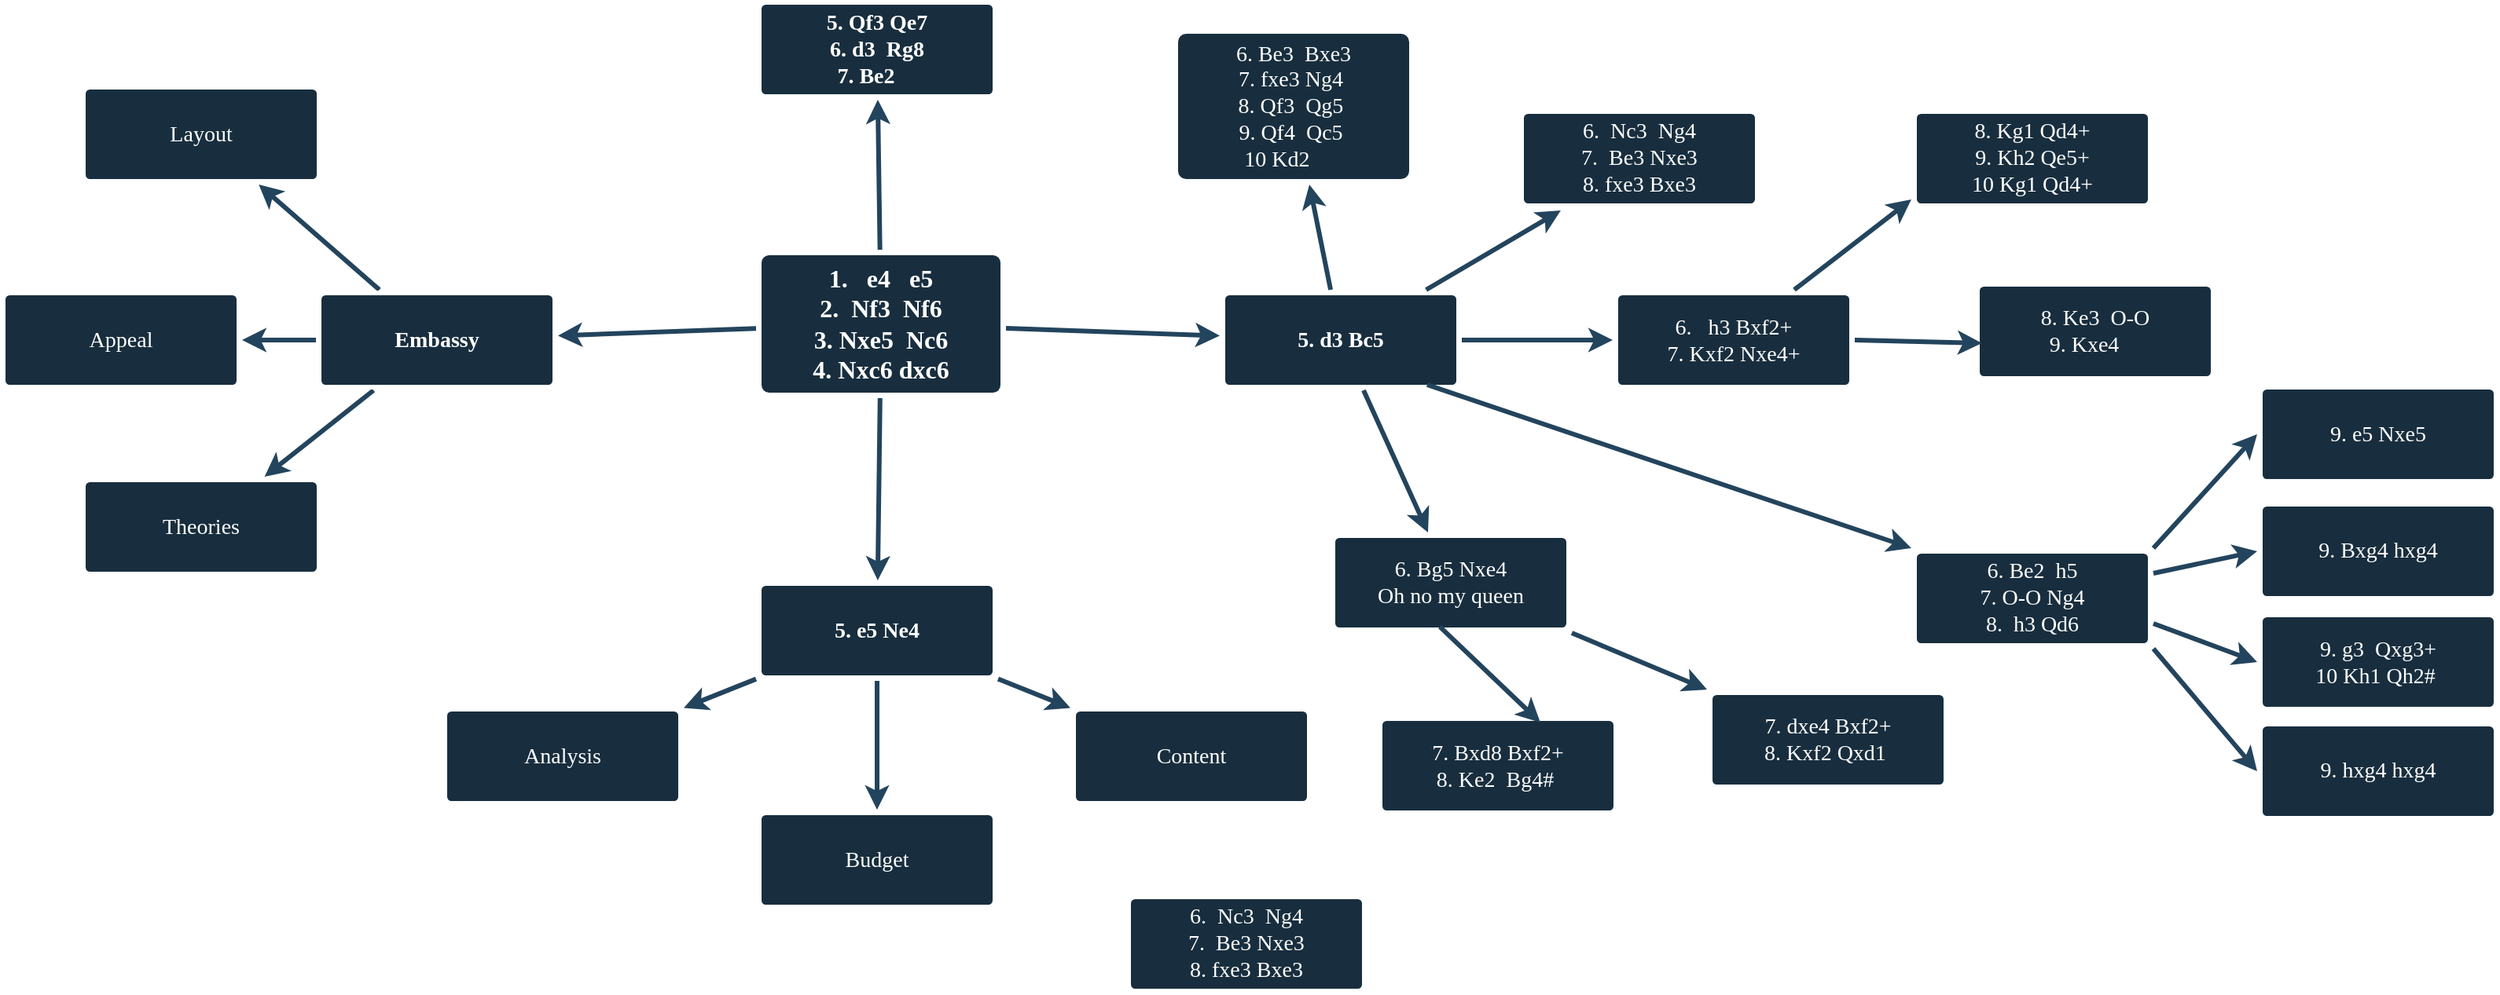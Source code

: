 <mxfile version="22.1.21" type="github">
  <diagram id="6a731a19-8d31-9384-78a2-239565b7b9f0" name="Page-1">
    <mxGraphModel dx="1434" dy="746" grid="1" gridSize="10" guides="1" tooltips="1" connect="1" arrows="1" fold="1" page="1" pageScale="1" pageWidth="1100" pageHeight="850" background="none" math="0" shadow="0">
      <root>
        <mxCell id="0" />
        <mxCell id="1" parent="0" />
        <mxCell id="1745" value="" style="edgeStyle=none;rounded=0;jumpStyle=none;html=1;shadow=0;labelBackgroundColor=none;startArrow=none;startFill=0;endArrow=classic;endFill=1;jettySize=auto;orthogonalLoop=1;strokeColor=#23445D;strokeWidth=3;fontFamily=Lucida Console;fontSize=16;fontColor=default;spacing=5;" parent="1" source="1749" target="1764" edge="1">
          <mxGeometry relative="1" as="geometry" />
        </mxCell>
        <mxCell id="1746" value="" style="edgeStyle=none;rounded=0;jumpStyle=none;html=1;shadow=0;labelBackgroundColor=none;startArrow=none;startFill=0;endArrow=classic;endFill=1;jettySize=auto;orthogonalLoop=1;strokeColor=#23445D;strokeWidth=3;fontFamily=Lucida Console;fontSize=16;fontColor=default;spacing=5;" parent="1" source="1749" target="1771" edge="1">
          <mxGeometry relative="1" as="geometry" />
        </mxCell>
        <mxCell id="1747" value="" style="edgeStyle=none;rounded=0;jumpStyle=none;html=1;shadow=0;labelBackgroundColor=none;startArrow=none;startFill=0;endArrow=classic;endFill=1;jettySize=auto;orthogonalLoop=1;strokeColor=#23445D;strokeWidth=3;fontFamily=Lucida Console;fontSize=16;fontColor=default;spacing=5;" parent="1" source="1749" target="1760" edge="1">
          <mxGeometry relative="1" as="geometry" />
        </mxCell>
        <mxCell id="1748" value="" style="edgeStyle=none;rounded=0;jumpStyle=none;html=1;shadow=0;labelBackgroundColor=none;startArrow=none;startFill=0;endArrow=classic;endFill=1;jettySize=auto;orthogonalLoop=1;strokeColor=#23445D;strokeWidth=3;fontFamily=Lucida Console;fontSize=16;fontColor=default;spacing=5;" parent="1" source="1749" target="1753" edge="1">
          <mxGeometry relative="1" as="geometry" />
        </mxCell>
        <mxCell id="1749" value="&lt;font&gt;1.&amp;nbsp; &amp;nbsp;e4&amp;nbsp; &amp;nbsp;e5&lt;br&gt;2.&amp;nbsp; Nf3&amp;nbsp; Nf6&lt;br&gt;3. Nxe5&amp;nbsp; Nc6&lt;br&gt;4. Nxc6 dxc6&lt;br&gt;&lt;/font&gt;" style="rounded=1;whiteSpace=wrap;html=1;shadow=0;labelBackgroundColor=none;strokeColor=#FFFFFF;strokeWidth=3;fillColor=#182E3E;fontFamily=Lucida Console;fontSize=16;fontColor=#FFFFFF;align=center;fontStyle=1;spacing=5;arcSize=7;perimeterSpacing=2;" parent="1" vertex="1">
          <mxGeometry x="495" y="360" width="155" height="90.5" as="geometry" />
        </mxCell>
        <mxCell id="1750" value="" style="edgeStyle=none;rounded=1;jumpStyle=none;html=1;shadow=0;labelBackgroundColor=none;startArrow=none;startFill=0;jettySize=auto;orthogonalLoop=1;strokeColor=#23445D;strokeWidth=3;fontFamily=Lucida Console;fontSize=14;fontColor=default;spacing=5;fontStyle=1;" parent="1" source="1753" target="1756" edge="1">
          <mxGeometry relative="1" as="geometry" />
        </mxCell>
        <mxCell id="1751" value="" style="edgeStyle=none;rounded=1;jumpStyle=none;html=1;shadow=0;labelBackgroundColor=none;startArrow=none;startFill=0;jettySize=auto;orthogonalLoop=1;strokeColor=#23445D;strokeWidth=3;fontFamily=Lucida Console;fontSize=14;fontColor=default;spacing=5;fontStyle=1;" parent="1" source="1753" target="1755" edge="1">
          <mxGeometry relative="1" as="geometry" />
        </mxCell>
        <mxCell id="1752" value="" style="edgeStyle=none;rounded=1;jumpStyle=none;html=1;shadow=0;labelBackgroundColor=none;startArrow=none;startFill=0;jettySize=auto;orthogonalLoop=1;strokeColor=#23445D;strokeWidth=3;fontFamily=Lucida Console;fontSize=14;fontColor=default;spacing=5;fontStyle=1;" parent="1" source="1753" target="1754" edge="1">
          <mxGeometry relative="1" as="geometry" />
        </mxCell>
        <mxCell id="1753" value="Embassy" style="rounded=1;whiteSpace=wrap;html=1;shadow=0;labelBackgroundColor=none;strokeColor=#FFFFFF;strokeWidth=3;fillColor=#182E3E;fontFamily=Lucida Console;fontSize=14;fontColor=#FFFFFF;align=center;spacing=5;fontStyle=1;arcSize=7;perimeterSpacing=2;" parent="1" vertex="1">
          <mxGeometry x="215" y="385.5" width="150" height="60" as="geometry" />
        </mxCell>
        <mxCell id="1754" value="Theories" style="rounded=1;whiteSpace=wrap;html=1;shadow=0;labelBackgroundColor=none;strokeColor=#FFFFFF;strokeWidth=3;fillColor=#182E3E;fontFamily=Lucida Console;fontSize=14;fontColor=#FFFFFF;align=center;spacing=5;fontStyle=0;arcSize=7;perimeterSpacing=2;" parent="1" vertex="1">
          <mxGeometry x="65" y="504.5" width="150" height="60" as="geometry" />
        </mxCell>
        <mxCell id="1755" value="Appeal" style="rounded=1;whiteSpace=wrap;html=1;shadow=0;labelBackgroundColor=none;strokeColor=#FFFFFF;strokeWidth=3;fillColor=#182E3E;fontFamily=Lucida Console;fontSize=14;fontColor=#FFFFFF;align=center;spacing=5;fontStyle=0;arcSize=7;perimeterSpacing=2;" parent="1" vertex="1">
          <mxGeometry x="14" y="385.5" width="150" height="60" as="geometry" />
        </mxCell>
        <mxCell id="1756" value="Layout" style="rounded=1;whiteSpace=wrap;html=1;shadow=0;labelBackgroundColor=none;strokeColor=#FFFFFF;strokeWidth=3;fillColor=#182E3E;fontFamily=Lucida Console;fontSize=14;fontColor=#FFFFFF;align=center;spacing=5;fontStyle=0;arcSize=7;perimeterSpacing=2;" parent="1" vertex="1">
          <mxGeometry x="65" y="254.5" width="150" height="60" as="geometry" />
        </mxCell>
        <mxCell id="1757" value="" style="edgeStyle=none;rounded=0;jumpStyle=none;html=1;shadow=0;labelBackgroundColor=none;startArrow=none;startFill=0;endArrow=classic;endFill=1;jettySize=auto;orthogonalLoop=1;strokeColor=#23445D;strokeWidth=3;fontFamily=Lucida Console;fontSize=14;fontColor=default;spacing=5;" parent="1" source="1760" target="1763" edge="1">
          <mxGeometry relative="1" as="geometry" />
        </mxCell>
        <mxCell id="1758" value="" style="edgeStyle=none;rounded=0;jumpStyle=none;html=1;shadow=0;labelBackgroundColor=none;startArrow=none;startFill=0;endArrow=classic;endFill=1;jettySize=auto;orthogonalLoop=1;strokeColor=#23445D;strokeWidth=3;fontFamily=Lucida Console;fontSize=14;fontColor=default;spacing=5;" parent="1" source="1760" target="1762" edge="1">
          <mxGeometry relative="1" as="geometry" />
        </mxCell>
        <mxCell id="1759" value="" style="edgeStyle=none;rounded=0;jumpStyle=none;html=1;shadow=0;labelBackgroundColor=none;startArrow=none;startFill=0;endArrow=classic;endFill=1;jettySize=auto;orthogonalLoop=1;strokeColor=#23445D;strokeWidth=3;fontFamily=Lucida Console;fontSize=14;fontColor=default;spacing=5;" parent="1" source="1760" target="1761" edge="1">
          <mxGeometry relative="1" as="geometry" />
        </mxCell>
        <mxCell id="1760" value="5. e5 Ne4" style="rounded=1;whiteSpace=wrap;html=1;shadow=0;labelBackgroundColor=none;strokeColor=#FFFFFF;strokeWidth=3;fillColor=#182E3E;fontFamily=Lucida Console;fontSize=14;fontColor=#FFFFFF;align=center;spacing=5;fontStyle=1;arcSize=7;perimeterSpacing=2;" parent="1" vertex="1">
          <mxGeometry x="495" y="570.5" width="150" height="60" as="geometry" />
        </mxCell>
        <mxCell id="1761" value="Content" style="rounded=1;whiteSpace=wrap;html=1;shadow=0;labelBackgroundColor=none;strokeColor=#FFFFFF;strokeWidth=3;fillColor=#182E3E;fontFamily=Lucida Console;fontSize=14;fontColor=#FFFFFF;align=center;spacing=5;arcSize=7;perimeterSpacing=2;" parent="1" vertex="1">
          <mxGeometry x="695" y="650.5" width="150" height="60" as="geometry" />
        </mxCell>
        <mxCell id="1762" value="Budget" style="rounded=1;whiteSpace=wrap;html=1;shadow=0;labelBackgroundColor=none;strokeColor=#FFFFFF;strokeWidth=3;fillColor=#182E3E;fontFamily=Lucida Console;fontSize=14;fontColor=#FFFFFF;align=center;spacing=5;arcSize=7;perimeterSpacing=2;" parent="1" vertex="1">
          <mxGeometry x="495" y="716.5" width="150" height="60" as="geometry" />
        </mxCell>
        <mxCell id="1763" value="Analysis" style="rounded=1;whiteSpace=wrap;html=1;shadow=0;labelBackgroundColor=none;strokeColor=#FFFFFF;strokeWidth=3;fillColor=#182E3E;fontFamily=Lucida Console;fontSize=14;fontColor=#FFFFFF;align=center;spacing=5;arcSize=7;perimeterSpacing=2;" parent="1" vertex="1">
          <mxGeometry x="295" y="650.5" width="150" height="60" as="geometry" />
        </mxCell>
        <mxCell id="1764" value="5. Qf3 Qe7&lt;br&gt;6. d3&amp;nbsp; Rg8&lt;br&gt;7. Be2&amp;nbsp; &amp;nbsp;&amp;nbsp;" style="rounded=1;whiteSpace=wrap;html=1;shadow=0;labelBackgroundColor=none;strokeColor=#FFFFFF;strokeWidth=3;fillColor=#182E3E;fontFamily=Lucida Console;fontSize=14;fontColor=#FFFFFF;align=center;spacing=5;fontStyle=1;arcSize=7;perimeterSpacing=2;" parent="1" vertex="1">
          <mxGeometry x="495" y="200.5" width="150" height="60" as="geometry" />
        </mxCell>
        <mxCell id="1771" value="5. d3 Bc5" style="rounded=1;whiteSpace=wrap;html=1;shadow=0;labelBackgroundColor=none;strokeColor=#FFFFFF;strokeWidth=3;fillColor=#182E3E;fontFamily=Lucida Console;fontSize=14;fontColor=#FFFFFF;align=center;spacing=5;fontStyle=1;arcSize=7;perimeterSpacing=2;" parent="1" vertex="1">
          <mxGeometry x="790" y="385.5" width="150" height="60" as="geometry" />
        </mxCell>
        <mxCell id="1772" value="6. Be3&amp;nbsp; Bxe3&lt;br&gt;7. fxe3 Ng4&amp;nbsp;&lt;br&gt;8. Qf3&amp;nbsp; Qg5&amp;nbsp;&lt;br&gt;9. Qf4&amp;nbsp; Qc5&amp;nbsp;&lt;br&gt;10 Kd2&amp;nbsp; &amp;nbsp; &amp;nbsp;&amp;nbsp;" style="rounded=1;whiteSpace=wrap;html=1;shadow=0;labelBackgroundColor=none;strokeColor=#FFFFFF;strokeWidth=3;fillColor=#182E3E;fontFamily=Lucida Console;fontSize=14;fontColor=#FFFFFF;align=center;spacing=5;fontStyle=0;arcSize=7;perimeterSpacing=2;" parent="1" vertex="1">
          <mxGeometry x="760" y="219" width="150" height="95.5" as="geometry" />
        </mxCell>
        <mxCell id="1773" value="" style="edgeStyle=none;rounded=1;jumpStyle=none;html=1;shadow=0;labelBackgroundColor=none;startArrow=none;startFill=0;jettySize=auto;orthogonalLoop=1;strokeColor=#23445D;strokeWidth=3;fontFamily=Lucida Console;fontSize=14;fontColor=default;spacing=5;fontStyle=1;" parent="1" source="1771" target="1772" edge="1">
          <mxGeometry relative="1" as="geometry" />
        </mxCell>
        <mxCell id="1774" value="6.&amp;nbsp; &amp;nbsp;h3 Bxf2+&lt;br&gt;7. Kxf2 Nxe4+" style="rounded=1;whiteSpace=wrap;html=1;shadow=0;labelBackgroundColor=none;strokeColor=#FFFFFF;strokeWidth=3;fillColor=#182E3E;fontFamily=Lucida Console;fontSize=14;fontColor=#FFFFFF;align=center;spacing=5;fontStyle=0;arcSize=7;perimeterSpacing=2;" parent="1" vertex="1">
          <mxGeometry x="1040" y="385.5" width="150" height="60" as="geometry" />
        </mxCell>
        <mxCell id="1775" value="" style="edgeStyle=none;rounded=1;jumpStyle=none;html=1;shadow=0;labelBackgroundColor=none;startArrow=none;startFill=0;jettySize=auto;orthogonalLoop=1;strokeColor=#23445D;strokeWidth=3;fontFamily=Lucida Console;fontSize=14;fontColor=default;spacing=5;fontStyle=1;" parent="1" source="1771" target="1774" edge="1">
          <mxGeometry relative="1" as="geometry" />
        </mxCell>
        <mxCell id="1776" value="6.&amp;nbsp; Nc3&amp;nbsp; Ng4&lt;br&gt;7.&amp;nbsp; Be3 Nxe3&lt;br&gt;8. fxe3 Bxe3" style="rounded=1;whiteSpace=wrap;html=1;shadow=0;labelBackgroundColor=none;strokeColor=#FFFFFF;strokeWidth=3;fillColor=#182E3E;fontFamily=Lucida Console;fontSize=14;fontColor=#FFFFFF;align=center;spacing=5;fontStyle=0;arcSize=7;perimeterSpacing=2;" parent="1" vertex="1">
          <mxGeometry x="980" y="270" width="150" height="60" as="geometry" />
        </mxCell>
        <mxCell id="1777" value="" style="edgeStyle=none;rounded=1;jumpStyle=none;html=1;shadow=0;labelBackgroundColor=none;startArrow=none;startFill=0;jettySize=auto;orthogonalLoop=1;strokeColor=#23445D;strokeWidth=3;fontFamily=Lucida Console;fontSize=14;fontColor=default;spacing=5;fontStyle=1;entryX=0.175;entryY=1.016;entryDx=0;entryDy=0;entryPerimeter=0;" parent="1" source="1771" target="1776" edge="1">
          <mxGeometry relative="1" as="geometry" />
        </mxCell>
        <mxCell id="1778" value="6. Bg5 Nxe4&lt;br&gt;Oh no my queen" style="rounded=1;whiteSpace=wrap;html=1;shadow=0;labelBackgroundColor=none;strokeColor=#FFFFFF;strokeWidth=3;fillColor=#182E3E;fontFamily=Lucida Console;fontSize=14;fontColor=#FFFFFF;align=center;spacing=5;fontStyle=0;arcSize=7;perimeterSpacing=2;fillStyle=auto;" parent="1" vertex="1">
          <mxGeometry x="860" y="540" width="150" height="60" as="geometry" />
        </mxCell>
        <mxCell id="1779" value="" style="edgeStyle=none;rounded=1;jumpStyle=none;html=1;shadow=0;labelBackgroundColor=none;startArrow=none;startFill=0;jettySize=auto;orthogonalLoop=1;strokeColor=#23445D;strokeWidth=3;fontFamily=Lucida Console;fontSize=14;fontColor=default;spacing=5;fontStyle=1;" parent="1" source="1771" target="1778" edge="1">
          <mxGeometry relative="1" as="geometry" />
        </mxCell>
        <mxCell id="08uEc07k-rnJbLrvPS5E-1779" value="6. Be2&amp;nbsp; h5&lt;br&gt;7. O-O Ng4&lt;br&gt;8.&amp;nbsp; h3 Qd6" style="rounded=1;whiteSpace=wrap;html=1;shadow=0;labelBackgroundColor=none;strokeColor=#FFFFFF;strokeWidth=3;fillColor=#182E3E;fontFamily=Lucida Console;fontSize=14;fontColor=#FFFFFF;align=center;spacing=5;fontStyle=0;arcSize=7;perimeterSpacing=2;" vertex="1" parent="1">
          <mxGeometry x="1230" y="550" width="150" height="60" as="geometry" />
        </mxCell>
        <mxCell id="08uEc07k-rnJbLrvPS5E-1780" value="" style="edgeStyle=none;rounded=1;jumpStyle=none;html=1;shadow=0;labelBackgroundColor=none;startArrow=none;startFill=0;jettySize=auto;orthogonalLoop=1;strokeColor=#23445D;strokeWidth=3;fontFamily=Lucida Console;fontSize=14;fontColor=default;spacing=5;fontStyle=1;entryX=0;entryY=0;entryDx=0;entryDy=0;exitX=0.857;exitY=0.945;exitDx=0;exitDy=0;exitPerimeter=0;" edge="1" parent="1" source="1771" target="08uEc07k-rnJbLrvPS5E-1779">
          <mxGeometry relative="1" as="geometry">
            <mxPoint x="928" y="445.5" as="sourcePoint" />
            <mxPoint x="1060" y="521" as="targetPoint" />
          </mxGeometry>
        </mxCell>
        <mxCell id="08uEc07k-rnJbLrvPS5E-1781" value="8. Kg1 Qd4+&lt;br&gt;9. Kh2 Qe5+&lt;br&gt;10 Kg1 Qd4+" style="rounded=1;whiteSpace=wrap;html=1;shadow=0;labelBackgroundColor=none;strokeColor=#FFFFFF;strokeWidth=3;fillColor=#182E3E;fontFamily=Lucida Console;fontSize=14;fontColor=#FFFFFF;align=center;spacing=5;fontStyle=0;arcSize=7;perimeterSpacing=2;" vertex="1" parent="1">
          <mxGeometry x="1230" y="270" width="150" height="60" as="geometry" />
        </mxCell>
        <mxCell id="08uEc07k-rnJbLrvPS5E-1782" value="8. Ke3&amp;nbsp; O-O&lt;br&gt;9. Kxe4&amp;nbsp;&amp;nbsp; &amp;nbsp;" style="rounded=1;whiteSpace=wrap;html=1;shadow=0;labelBackgroundColor=none;strokeColor=#FFFFFF;strokeWidth=3;fillColor=#182E3E;fontFamily=Lucida Console;fontSize=14;fontColor=#FFFFFF;align=center;spacing=5;fontStyle=0;arcSize=7;perimeterSpacing=2;" vertex="1" parent="1">
          <mxGeometry x="1270" y="380" width="150" height="60" as="geometry" />
        </mxCell>
        <mxCell id="08uEc07k-rnJbLrvPS5E-1783" value="9. e5 Nxe5" style="rounded=1;whiteSpace=wrap;html=1;shadow=0;labelBackgroundColor=none;strokeColor=#FFFFFF;strokeWidth=3;fillColor=#182E3E;fontFamily=Lucida Console;fontSize=14;fontColor=#FFFFFF;align=center;spacing=5;fontStyle=0;arcSize=7;perimeterSpacing=2;" vertex="1" parent="1">
          <mxGeometry x="1450" y="445.5" width="150" height="60" as="geometry" />
        </mxCell>
        <mxCell id="08uEc07k-rnJbLrvPS5E-1784" value="" style="edgeStyle=none;rounded=1;jumpStyle=none;html=1;shadow=0;labelBackgroundColor=none;startArrow=none;startFill=0;jettySize=auto;orthogonalLoop=1;strokeColor=#23445D;strokeWidth=3;fontFamily=Lucida Console;fontSize=14;fontColor=default;spacing=5;fontStyle=1;entryX=0;entryY=0.906;entryDx=0;entryDy=0;entryPerimeter=0;exitX=0.75;exitY=0;exitDx=0;exitDy=0;" edge="1" parent="1" source="1774" target="08uEc07k-rnJbLrvPS5E-1781">
          <mxGeometry relative="1" as="geometry">
            <mxPoint x="1139.996" y="385.502" as="sourcePoint" />
            <mxPoint x="1236.94" y="324.486" as="targetPoint" />
          </mxGeometry>
        </mxCell>
        <mxCell id="08uEc07k-rnJbLrvPS5E-1785" value="" style="edgeStyle=none;rounded=1;jumpStyle=none;html=1;shadow=0;labelBackgroundColor=none;startArrow=none;startFill=0;jettySize=auto;orthogonalLoop=1;strokeColor=#23445D;strokeWidth=3;fontFamily=Lucida Console;fontSize=14;fontColor=default;spacing=5;fontStyle=1;entryX=0.032;entryY=0.617;entryDx=0;entryDy=0;entryPerimeter=0;exitX=1;exitY=0.5;exitDx=0;exitDy=0;" edge="1" parent="1" source="1774" target="08uEc07k-rnJbLrvPS5E-1782">
          <mxGeometry relative="1" as="geometry">
            <mxPoint x="1190" y="411" as="sourcePoint" />
            <mxPoint x="1287" y="350" as="targetPoint" />
          </mxGeometry>
        </mxCell>
        <mxCell id="08uEc07k-rnJbLrvPS5E-1786" value="7. Bxd8 Bxf2+&lt;br&gt;8. Ke2&amp;nbsp; Bg4#&amp;nbsp;" style="rounded=1;whiteSpace=wrap;html=1;shadow=0;labelBackgroundColor=none;strokeColor=#FFFFFF;strokeWidth=3;fillColor=#182E3E;fontFamily=Lucida Console;fontSize=14;fontColor=#FFFFFF;align=center;spacing=5;fontStyle=0;arcSize=7;perimeterSpacing=2;fillStyle=auto;" vertex="1" parent="1">
          <mxGeometry x="890" y="656.5" width="150" height="60" as="geometry" />
        </mxCell>
        <mxCell id="08uEc07k-rnJbLrvPS5E-1787" value="7. dxe4 Bxf2+&lt;br&gt;8. Kxf2 Qxd1&amp;nbsp;" style="rounded=1;whiteSpace=wrap;html=1;shadow=0;labelBackgroundColor=none;strokeColor=#FFFFFF;strokeWidth=3;fillColor=#182E3E;fontFamily=Lucida Console;fontSize=14;fontColor=#FFFFFF;align=center;spacing=5;fontStyle=0;arcSize=7;perimeterSpacing=2;fillStyle=auto;" vertex="1" parent="1">
          <mxGeometry x="1100" y="640" width="150" height="60" as="geometry" />
        </mxCell>
        <mxCell id="08uEc07k-rnJbLrvPS5E-1788" value="" style="edgeStyle=none;rounded=1;jumpStyle=none;html=1;shadow=0;labelBackgroundColor=none;startArrow=none;startFill=0;jettySize=auto;orthogonalLoop=1;strokeColor=#23445D;strokeWidth=3;fontFamily=Lucida Console;fontSize=14;fontColor=default;spacing=5;fontStyle=1;exitX=0.455;exitY=0.938;exitDx=0;exitDy=0;exitPerimeter=0;entryX=0.675;entryY=0.07;entryDx=0;entryDy=0;entryPerimeter=0;" edge="1" parent="1" source="1778" target="08uEc07k-rnJbLrvPS5E-1786">
          <mxGeometry relative="1" as="geometry">
            <mxPoint x="934" y="580" as="sourcePoint" />
            <mxPoint x="976" y="670" as="targetPoint" />
          </mxGeometry>
        </mxCell>
        <mxCell id="08uEc07k-rnJbLrvPS5E-1789" value="" style="edgeStyle=none;rounded=1;jumpStyle=none;html=1;shadow=0;labelBackgroundColor=none;startArrow=none;startFill=0;jettySize=auto;orthogonalLoop=1;strokeColor=#23445D;strokeWidth=3;fontFamily=Lucida Console;fontSize=14;fontColor=default;spacing=5;fontStyle=1;exitX=1;exitY=1;exitDx=0;exitDy=0;entryX=0;entryY=0;entryDx=0;entryDy=0;" edge="1" parent="1" source="1778" target="08uEc07k-rnJbLrvPS5E-1787">
          <mxGeometry relative="1" as="geometry">
            <mxPoint x="1028" y="570.5" as="sourcePoint" />
            <mxPoint x="1070" y="660.5" as="targetPoint" />
          </mxGeometry>
        </mxCell>
        <mxCell id="08uEc07k-rnJbLrvPS5E-1790" value="9. Bxg4 hxg4" style="rounded=1;whiteSpace=wrap;html=1;shadow=0;labelBackgroundColor=none;strokeColor=#FFFFFF;strokeWidth=3;fillColor=#182E3E;fontFamily=Lucida Console;fontSize=14;fontColor=#FFFFFF;align=center;spacing=5;fontStyle=0;arcSize=7;perimeterSpacing=2;" vertex="1" parent="1">
          <mxGeometry x="1450" y="520" width="150" height="60" as="geometry" />
        </mxCell>
        <mxCell id="08uEc07k-rnJbLrvPS5E-1791" value="9. g3&amp;nbsp; Qxg3+&lt;br&gt;10 Kh1 Qh2#&amp;nbsp;" style="rounded=1;whiteSpace=wrap;html=1;shadow=0;labelBackgroundColor=none;strokeColor=#FFFFFF;strokeWidth=3;fillColor=#182E3E;fontFamily=Lucida Console;fontSize=14;fontColor=#FFFFFF;align=center;spacing=5;fontStyle=0;arcSize=7;perimeterSpacing=2;" vertex="1" parent="1">
          <mxGeometry x="1450" y="590.5" width="150" height="60" as="geometry" />
        </mxCell>
        <mxCell id="08uEc07k-rnJbLrvPS5E-1792" value="9. hxg4 hxg4" style="rounded=1;whiteSpace=wrap;html=1;shadow=0;labelBackgroundColor=none;strokeColor=#FFFFFF;strokeWidth=3;fillColor=#182E3E;fontFamily=Lucida Console;fontSize=14;fontColor=#FFFFFF;align=center;spacing=5;fontStyle=0;arcSize=7;perimeterSpacing=2;" vertex="1" parent="1">
          <mxGeometry x="1450" y="660" width="150" height="60" as="geometry" />
        </mxCell>
        <mxCell id="08uEc07k-rnJbLrvPS5E-1793" value="6.&amp;nbsp; Nc3&amp;nbsp; Ng4&lt;br&gt;7.&amp;nbsp; Be3 Nxe3&lt;br&gt;8. fxe3 Bxe3" style="rounded=1;whiteSpace=wrap;html=1;shadow=0;labelBackgroundColor=none;strokeColor=#FFFFFF;strokeWidth=3;fillColor=#182E3E;fontFamily=Lucida Console;fontSize=14;fontColor=#FFFFFF;align=center;spacing=5;fontStyle=0;arcSize=7;perimeterSpacing=2;" vertex="1" parent="1">
          <mxGeometry x="730" y="770" width="150" height="60" as="geometry" />
        </mxCell>
        <mxCell id="08uEc07k-rnJbLrvPS5E-1794" value="" style="edgeStyle=none;rounded=1;jumpStyle=none;html=1;shadow=0;labelBackgroundColor=none;startArrow=none;startFill=0;jettySize=auto;orthogonalLoop=1;strokeColor=#23445D;strokeWidth=3;fontFamily=Lucida Console;fontSize=14;fontColor=default;spacing=5;fontStyle=1;entryX=0;entryY=0.5;entryDx=0;entryDy=0;exitX=1;exitY=0;exitDx=0;exitDy=0;" edge="1" parent="1" source="08uEc07k-rnJbLrvPS5E-1779" target="08uEc07k-rnJbLrvPS5E-1783">
          <mxGeometry relative="1" as="geometry">
            <mxPoint x="1280" y="510.5" as="sourcePoint" />
            <mxPoint x="1361" y="511.5" as="targetPoint" />
          </mxGeometry>
        </mxCell>
        <mxCell id="08uEc07k-rnJbLrvPS5E-1795" value="" style="edgeStyle=none;rounded=1;jumpStyle=none;html=1;shadow=0;labelBackgroundColor=none;startArrow=none;startFill=0;jettySize=auto;orthogonalLoop=1;strokeColor=#23445D;strokeWidth=3;fontFamily=Lucida Console;fontSize=14;fontColor=default;spacing=5;fontStyle=1;entryX=0;entryY=0.5;entryDx=0;entryDy=0;exitX=1;exitY=0.25;exitDx=0;exitDy=0;" edge="1" parent="1" source="08uEc07k-rnJbLrvPS5E-1779" target="08uEc07k-rnJbLrvPS5E-1790">
          <mxGeometry relative="1" as="geometry">
            <mxPoint x="1290" y="520.5" as="sourcePoint" />
            <mxPoint x="1371" y="521.5" as="targetPoint" />
          </mxGeometry>
        </mxCell>
        <mxCell id="08uEc07k-rnJbLrvPS5E-1796" value="" style="edgeStyle=none;rounded=1;jumpStyle=none;html=1;shadow=0;labelBackgroundColor=none;startArrow=none;startFill=0;jettySize=auto;orthogonalLoop=1;strokeColor=#23445D;strokeWidth=3;fontFamily=Lucida Console;fontSize=14;fontColor=default;spacing=5;fontStyle=1;entryX=0;entryY=0.5;entryDx=0;entryDy=0;exitX=1;exitY=0.75;exitDx=0;exitDy=0;" edge="1" parent="1" source="08uEc07k-rnJbLrvPS5E-1779" target="08uEc07k-rnJbLrvPS5E-1791">
          <mxGeometry relative="1" as="geometry">
            <mxPoint x="1300" y="530.5" as="sourcePoint" />
            <mxPoint x="1381" y="531.5" as="targetPoint" />
          </mxGeometry>
        </mxCell>
        <mxCell id="08uEc07k-rnJbLrvPS5E-1797" value="" style="edgeStyle=none;rounded=1;jumpStyle=none;html=1;shadow=0;labelBackgroundColor=none;startArrow=none;startFill=0;jettySize=auto;orthogonalLoop=1;strokeColor=#23445D;strokeWidth=3;fontFamily=Lucida Console;fontSize=14;fontColor=default;spacing=5;fontStyle=1;entryX=0;entryY=0.5;entryDx=0;entryDy=0;exitX=1;exitY=1;exitDx=0;exitDy=0;" edge="1" parent="1" source="08uEc07k-rnJbLrvPS5E-1779" target="08uEc07k-rnJbLrvPS5E-1792">
          <mxGeometry relative="1" as="geometry">
            <mxPoint x="1310" y="540.5" as="sourcePoint" />
            <mxPoint x="1391" y="541.5" as="targetPoint" />
          </mxGeometry>
        </mxCell>
      </root>
    </mxGraphModel>
  </diagram>
</mxfile>
